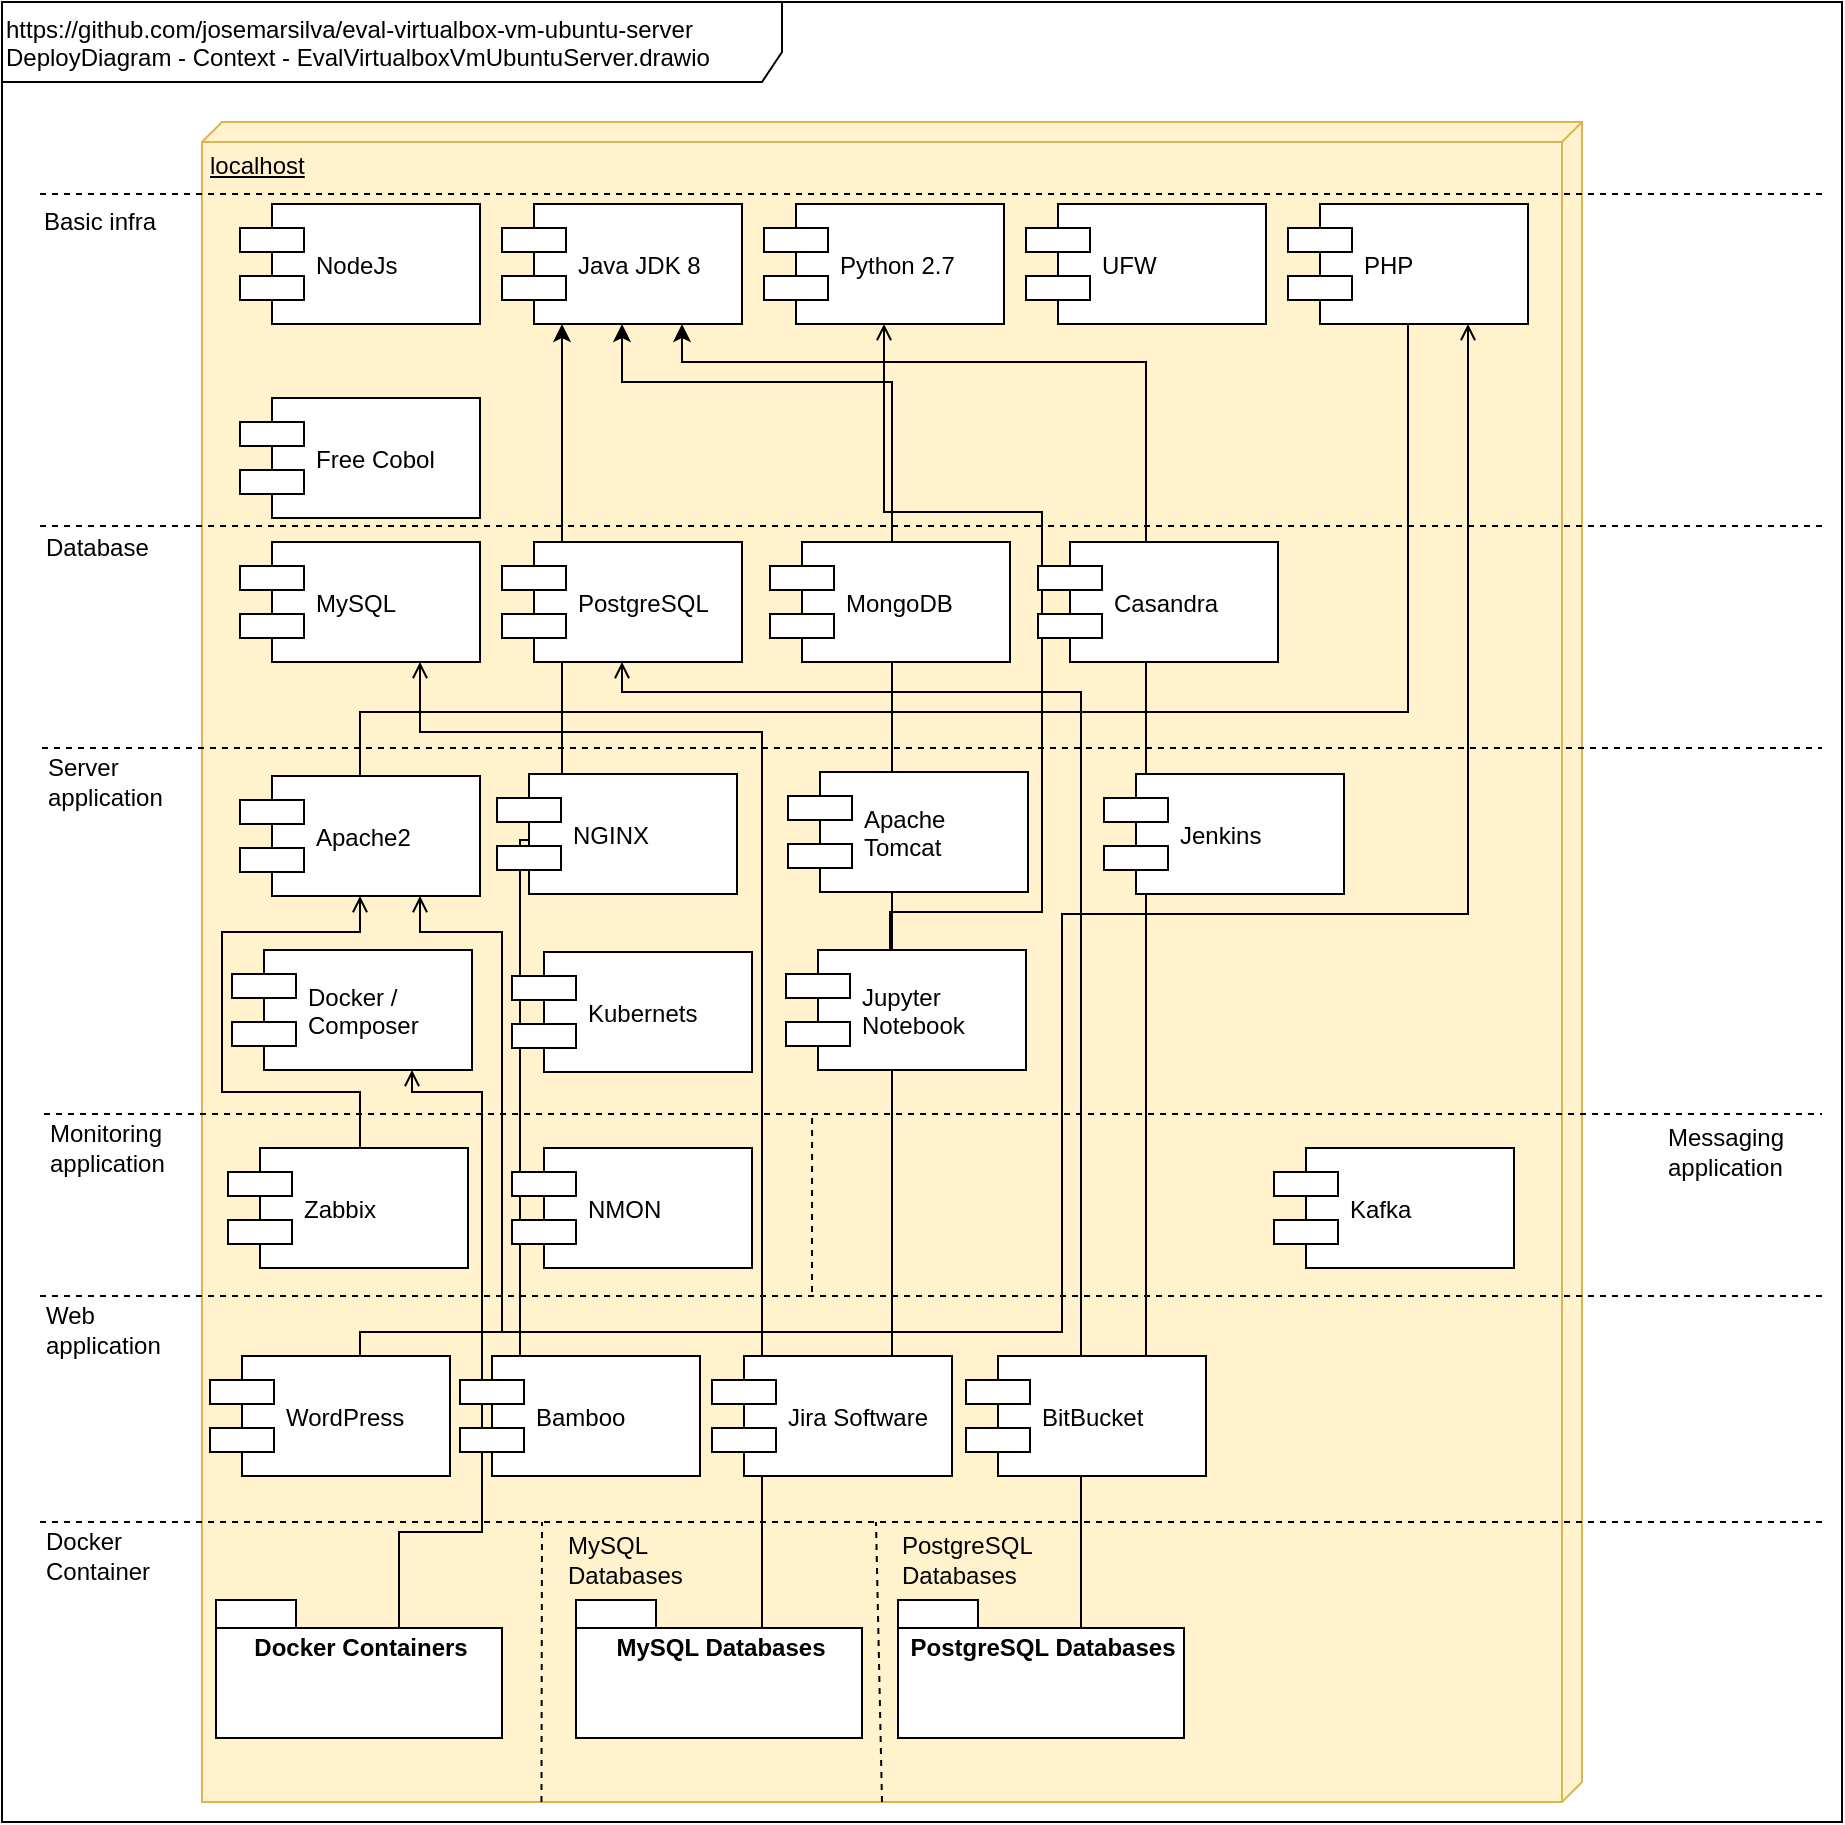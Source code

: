 <mxfile version="12.6.5" type="device"><diagram id="QjOPEnmRLiGUBtVtEes8" name="Página-1"><mxGraphModel dx="1108" dy="534" grid="1" gridSize="10" guides="1" tooltips="1" connect="1" arrows="1" fold="1" page="1" pageScale="1" pageWidth="827" pageHeight="1169" math="0" shadow="0"><root><mxCell id="0"/><mxCell id="1" parent="0"/><mxCell id="N45e1Y0BIvOrLRyRiqLC-1" value="&lt;div style=&quot;text-align: left&quot;&gt;&lt;span&gt;https://github.com/josemarsilva/eval-virtualbox-vm-ubuntu-server&lt;/span&gt;&lt;/div&gt;&lt;div style=&quot;text-align: left&quot;&gt;&lt;span&gt;DeployDiagram - Context - EvalVirtualboxVmUbuntuServer.drawio&lt;br&gt;&lt;/span&gt;&lt;/div&gt;" style="shape=umlFrame;whiteSpace=wrap;html=1;width=390;height=40;align=left;verticalAlign=top;" parent="1" vertex="1"><mxGeometry width="920" height="910" as="geometry"/></mxCell><mxCell id="N45e1Y0BIvOrLRyRiqLC-2" value="localhost" style="verticalAlign=top;align=left;spacingTop=8;spacingLeft=2;spacingRight=12;shape=cube;size=10;direction=south;fontStyle=4;html=1;fillColor=#fff2cc;strokeColor=#d6b656;" parent="1" vertex="1"><mxGeometry x="100" y="60" width="690" height="840" as="geometry"/></mxCell><mxCell id="dg2rBwe28Z6poQ3CUoge-6" style="edgeStyle=orthogonalEdgeStyle;rounded=0;orthogonalLoop=1;jettySize=auto;html=1;entryX=0.5;entryY=1;entryDx=0;entryDy=0;exitX=0.5;exitY=0;exitDx=0;exitDy=0;" edge="1" parent="1" source="dg2rBwe28Z6poQ3CUoge-5" target="N45e1Y0BIvOrLRyRiqLC-6"><mxGeometry relative="1" as="geometry"><Array as="points"><mxPoint x="445" y="677"/><mxPoint x="445" y="190"/><mxPoint x="310" y="190"/></Array></mxGeometry></mxCell><mxCell id="dg2rBwe28Z6poQ3CUoge-4" style="edgeStyle=orthogonalEdgeStyle;rounded=0;orthogonalLoop=1;jettySize=auto;html=1;entryX=0.25;entryY=1;entryDx=0;entryDy=0;exitX=0.25;exitY=0;exitDx=0;exitDy=0;" edge="1" parent="1" source="dg2rBwe28Z6poQ3CUoge-2" target="N45e1Y0BIvOrLRyRiqLC-6"><mxGeometry relative="1" as="geometry"/></mxCell><mxCell id="N45e1Y0BIvOrLRyRiqLC-3" value="NodeJs" style="shape=component;align=left;spacingLeft=36;" parent="1" vertex="1"><mxGeometry x="119" y="101" width="120" height="60" as="geometry"/></mxCell><mxCell id="N45e1Y0BIvOrLRyRiqLC-4" value="" style="line;strokeWidth=1;fillColor=none;align=left;verticalAlign=middle;spacingTop=-1;spacingLeft=3;spacingRight=3;rotatable=0;labelPosition=right;points=[];portConstraint=eastwest;dashed=1;" parent="1" vertex="1"><mxGeometry x="19" y="258" width="891" height="8" as="geometry"/></mxCell><mxCell id="N45e1Y0BIvOrLRyRiqLC-5" value="" style="line;strokeWidth=1;fillColor=none;align=left;verticalAlign=middle;spacingTop=-1;spacingLeft=3;spacingRight=3;rotatable=0;labelPosition=right;points=[];portConstraint=eastwest;dashed=1;" parent="1" vertex="1"><mxGeometry x="19" y="92" width="891" height="8" as="geometry"/></mxCell><mxCell id="N45e1Y0BIvOrLRyRiqLC-6" value="Java JDK 8" style="shape=component;align=left;spacingLeft=36;" parent="1" vertex="1"><mxGeometry x="250" y="101" width="120" height="60" as="geometry"/></mxCell><mxCell id="N45e1Y0BIvOrLRyRiqLC-7" value="Python 2.7" style="shape=component;align=left;spacingLeft=36;" parent="1" vertex="1"><mxGeometry x="381" y="101" width="120" height="60" as="geometry"/></mxCell><mxCell id="N45e1Y0BIvOrLRyRiqLC-8" value="MySQL" style="shape=component;align=left;spacingLeft=36;" parent="1" vertex="1"><mxGeometry x="119" y="270" width="120" height="60" as="geometry"/></mxCell><mxCell id="N45e1Y0BIvOrLRyRiqLC-9" value="PostgreSQL" style="shape=component;align=left;spacingLeft=36;" parent="1" vertex="1"><mxGeometry x="250" y="270" width="120" height="60" as="geometry"/></mxCell><mxCell id="N45e1Y0BIvOrLRyRiqLC-10" value="MongoDB" style="shape=component;align=left;spacingLeft=36;" parent="1" vertex="1"><mxGeometry x="384" y="270" width="120" height="60" as="geometry"/></mxCell><mxCell id="N45e1Y0BIvOrLRyRiqLC-11" value="&lt;div style=&quot;text-align: left&quot;&gt;&lt;span&gt;Database&lt;/span&gt;&lt;/div&gt;" style="text;html=1;resizable=0;autosize=1;align=left;verticalAlign=middle;points=[];fillColor=none;strokeColor=none;rounded=0;dashed=1;" parent="1" vertex="1"><mxGeometry x="20" y="263" width="70" height="20" as="geometry"/></mxCell><mxCell id="N45e1Y0BIvOrLRyRiqLC-14" value="" style="line;strokeWidth=1;fillColor=none;align=left;verticalAlign=middle;spacingTop=-1;spacingLeft=3;spacingRight=3;rotatable=0;labelPosition=right;points=[];portConstraint=eastwest;dashed=1;" parent="1" vertex="1"><mxGeometry x="20" y="369" width="890" height="8" as="geometry"/></mxCell><mxCell id="N45e1Y0BIvOrLRyRiqLC-15" value="Server &lt;br&gt;application" style="text;html=1;resizable=0;autosize=1;align=left;verticalAlign=middle;points=[];fillColor=none;strokeColor=none;rounded=0;dashed=1;" parent="1" vertex="1"><mxGeometry x="21" y="375" width="70" height="30" as="geometry"/></mxCell><mxCell id="N45e1Y0BIvOrLRyRiqLC-25" style="edgeStyle=orthogonalEdgeStyle;rounded=0;orthogonalLoop=1;jettySize=auto;html=1;endArrow=none;endFill=0;" parent="1" source="N45e1Y0BIvOrLRyRiqLC-16" target="N45e1Y0BIvOrLRyRiqLC-19" edge="1"><mxGeometry relative="1" as="geometry"><mxPoint x="703" y="235" as="targetPoint"/><Array as="points"><mxPoint x="179" y="355"/><mxPoint x="703" y="355"/></Array></mxGeometry></mxCell><mxCell id="N45e1Y0BIvOrLRyRiqLC-16" value="Apache2" style="shape=component;align=left;spacingLeft=36;" parent="1" vertex="1"><mxGeometry x="119" y="387" width="120" height="60" as="geometry"/></mxCell><mxCell id="N45e1Y0BIvOrLRyRiqLC-17" value="UFW" style="shape=component;align=left;spacingLeft=36;" parent="1" vertex="1"><mxGeometry x="512" y="101" width="120" height="60" as="geometry"/></mxCell><mxCell id="N45e1Y0BIvOrLRyRiqLC-18" value="NGINX" style="shape=component;align=left;spacingLeft=36;" parent="1" vertex="1"><mxGeometry x="247.5" y="386" width="120" height="60" as="geometry"/></mxCell><mxCell id="N45e1Y0BIvOrLRyRiqLC-19" value="PHP" style="shape=component;align=left;spacingLeft=36;" parent="1" vertex="1"><mxGeometry x="643" y="101" width="120" height="60" as="geometry"/></mxCell><mxCell id="N45e1Y0BIvOrLRyRiqLC-20" value="Apache &#10;Tomcat" style="shape=component;align=left;spacingLeft=36;" parent="1" vertex="1"><mxGeometry x="393" y="385" width="120" height="60" as="geometry"/></mxCell><mxCell id="N45e1Y0BIvOrLRyRiqLC-21" value="Basic infra" style="text;html=1;resizable=0;autosize=1;align=left;verticalAlign=middle;points=[];fillColor=none;strokeColor=none;rounded=0;dashed=1;" parent="1" vertex="1"><mxGeometry x="19" y="100" width="70" height="20" as="geometry"/></mxCell><mxCell id="N45e1Y0BIvOrLRyRiqLC-27" value="" style="line;strokeWidth=1;fillColor=none;align=left;verticalAlign=middle;spacingTop=-1;spacingLeft=3;spacingRight=3;rotatable=0;labelPosition=right;points=[];portConstraint=eastwest;dashed=1;" parent="1" vertex="1"><mxGeometry x="21" y="552" width="889" height="8" as="geometry"/></mxCell><mxCell id="N45e1Y0BIvOrLRyRiqLC-28" value="Monitoring&lt;br&gt;application&lt;br&gt;" style="text;html=1;resizable=0;autosize=1;align=left;verticalAlign=middle;points=[];fillColor=none;strokeColor=none;rounded=0;dashed=1;" parent="1" vertex="1"><mxGeometry x="22" y="558" width="70" height="30" as="geometry"/></mxCell><mxCell id="N45e1Y0BIvOrLRyRiqLC-30" value="Kubernets" style="shape=component;align=left;spacingLeft=36;" parent="1" vertex="1"><mxGeometry x="255" y="475" width="120" height="60" as="geometry"/></mxCell><mxCell id="N45e1Y0BIvOrLRyRiqLC-32" style="edgeStyle=orthogonalEdgeStyle;rounded=0;orthogonalLoop=1;jettySize=auto;html=1;entryX=0.5;entryY=1;entryDx=0;entryDy=0;endArrow=open;endFill=0;exitX=0.5;exitY=0;exitDx=0;exitDy=0;" parent="1" source="N45e1Y0BIvOrLRyRiqLC-31" target="N45e1Y0BIvOrLRyRiqLC-16" edge="1"><mxGeometry relative="1" as="geometry"><Array as="points"><mxPoint x="179" y="545"/><mxPoint x="110" y="545"/><mxPoint x="110" y="465"/><mxPoint x="179" y="465"/></Array></mxGeometry></mxCell><mxCell id="N45e1Y0BIvOrLRyRiqLC-31" value="Zabbix" style="shape=component;align=left;spacingLeft=36;" parent="1" vertex="1"><mxGeometry x="113" y="573" width="120" height="60" as="geometry"/></mxCell><mxCell id="N45e1Y0BIvOrLRyRiqLC-29" value="Docker / &#10;Composer" style="shape=component;align=left;spacingLeft=36;" parent="1" vertex="1"><mxGeometry x="115" y="474" width="120" height="60" as="geometry"/></mxCell><mxCell id="N45e1Y0BIvOrLRyRiqLC-34" value="NMON" style="shape=component;align=left;spacingLeft=36;" parent="1" vertex="1"><mxGeometry x="255" y="573" width="120" height="60" as="geometry"/></mxCell><mxCell id="N45e1Y0BIvOrLRyRiqLC-36" style="edgeStyle=orthogonalEdgeStyle;rounded=0;orthogonalLoop=1;jettySize=auto;html=1;endArrow=open;endFill=0;entryX=0.5;entryY=1;entryDx=0;entryDy=0;" parent="1" source="N45e1Y0BIvOrLRyRiqLC-35" target="N45e1Y0BIvOrLRyRiqLC-7" edge="1"><mxGeometry relative="1" as="geometry"><Array as="points"><mxPoint x="444" y="455"/><mxPoint x="520" y="455"/><mxPoint x="520" y="255"/><mxPoint x="441" y="255"/></Array><mxPoint x="441" y="235" as="targetPoint"/></mxGeometry></mxCell><mxCell id="N45e1Y0BIvOrLRyRiqLC-35" value="Jupyter &#10;Notebook" style="shape=component;align=left;spacingLeft=36;" parent="1" vertex="1"><mxGeometry x="392" y="474" width="120" height="60" as="geometry"/></mxCell><mxCell id="N45e1Y0BIvOrLRyRiqLC-37" value="" style="line;strokeWidth=1;fillColor=none;align=left;verticalAlign=middle;spacingTop=-1;spacingLeft=3;spacingRight=3;rotatable=0;labelPosition=right;points=[];portConstraint=eastwest;dashed=1;" parent="1" vertex="1"><mxGeometry x="19" y="643" width="891" height="8" as="geometry"/></mxCell><mxCell id="N45e1Y0BIvOrLRyRiqLC-38" value="Web&lt;br&gt;application&lt;br&gt;" style="text;html=1;resizable=0;autosize=1;align=left;verticalAlign=middle;points=[];fillColor=none;strokeColor=none;rounded=0;dashed=1;" parent="1" vertex="1"><mxGeometry x="20" y="649" width="70" height="30" as="geometry"/></mxCell><mxCell id="N45e1Y0BIvOrLRyRiqLC-40" value="Kafka" style="shape=component;align=left;spacingLeft=36;" parent="1" vertex="1"><mxGeometry x="636" y="573" width="120" height="60" as="geometry"/></mxCell><mxCell id="jjxSBJ16hvwtvMi2hzRo-2" value="Messaging&lt;br&gt;application&lt;br&gt;" style="text;html=1;resizable=0;autosize=1;align=left;verticalAlign=middle;points=[];fillColor=none;strokeColor=none;rounded=0;dashed=1;" parent="1" vertex="1"><mxGeometry x="831" y="560" width="70" height="30" as="geometry"/></mxCell><mxCell id="jjxSBJ16hvwtvMi2hzRo-4" value="" style="endArrow=none;dashed=1;html=1;entryX=0.432;entryY=0.5;entryDx=0;entryDy=0;entryPerimeter=0;" parent="1" target="N45e1Y0BIvOrLRyRiqLC-27" edge="1"><mxGeometry width="50" height="50" relative="1" as="geometry"><mxPoint x="405" y="645" as="sourcePoint"/><mxPoint x="590" y="685" as="targetPoint"/></mxGeometry></mxCell><mxCell id="jjxSBJ16hvwtvMi2hzRo-6" style="edgeStyle=orthogonalEdgeStyle;rounded=0;orthogonalLoop=1;jettySize=auto;html=1;entryX=0.75;entryY=1;entryDx=0;entryDy=0;endArrow=open;endFill=0;" parent="1" source="jjxSBJ16hvwtvMi2hzRo-5" target="N45e1Y0BIvOrLRyRiqLC-16" edge="1"><mxGeometry relative="1" as="geometry"><Array as="points"><mxPoint x="179" y="665"/><mxPoint x="250" y="665"/><mxPoint x="250" y="465"/><mxPoint x="209" y="465"/></Array></mxGeometry></mxCell><mxCell id="jjxSBJ16hvwtvMi2hzRo-7" style="edgeStyle=orthogonalEdgeStyle;rounded=0;orthogonalLoop=1;jettySize=auto;html=1;endArrow=open;endFill=0;exitX=0.5;exitY=0;exitDx=0;exitDy=0;" parent="1" source="jjxSBJ16hvwtvMi2hzRo-5" target="N45e1Y0BIvOrLRyRiqLC-19" edge="1"><mxGeometry relative="1" as="geometry"><Array as="points"><mxPoint x="179" y="677"/><mxPoint x="179" y="665"/><mxPoint x="530" y="665"/><mxPoint x="530" y="456"/><mxPoint x="733" y="456"/></Array><mxPoint x="733" y="235" as="targetPoint"/></mxGeometry></mxCell><mxCell id="jjxSBJ16hvwtvMi2hzRo-5" value="WordPress" style="shape=component;align=left;spacingLeft=36;" parent="1" vertex="1"><mxGeometry x="104" y="677" width="120" height="60" as="geometry"/></mxCell><mxCell id="jjxSBJ16hvwtvMi2hzRo-8" value="" style="line;strokeWidth=1;fillColor=none;align=left;verticalAlign=middle;spacingTop=-1;spacingLeft=3;spacingRight=3;rotatable=0;labelPosition=right;points=[];portConstraint=eastwest;dashed=1;" parent="1" vertex="1"><mxGeometry x="19" y="756" width="891" height="8" as="geometry"/></mxCell><mxCell id="jjxSBJ16hvwtvMi2hzRo-9" value="Docker &lt;br&gt;Container&lt;br&gt;" style="text;html=1;resizable=0;autosize=1;align=left;verticalAlign=middle;points=[];fillColor=none;strokeColor=none;rounded=0;dashed=1;" parent="1" vertex="1"><mxGeometry x="20" y="762" width="70" height="30" as="geometry"/></mxCell><mxCell id="jjxSBJ16hvwtvMi2hzRo-11" style="edgeStyle=orthogonalEdgeStyle;rounded=0;orthogonalLoop=1;jettySize=auto;html=1;entryX=0.75;entryY=1;entryDx=0;entryDy=0;endArrow=open;endFill=0;exitX=0;exitY=0;exitDx=91.5;exitDy=14;exitPerimeter=0;" parent="1" source="7NOW7wccANib8WpZikjN-1" target="N45e1Y0BIvOrLRyRiqLC-29" edge="1"><mxGeometry relative="1" as="geometry"><Array as="points"><mxPoint x="199" y="765"/><mxPoint x="240" y="765"/><mxPoint x="240" y="545"/><mxPoint x="205" y="545"/></Array><mxPoint x="179" y="773" as="sourcePoint"/></mxGeometry></mxCell><mxCell id="7NOW7wccANib8WpZikjN-1" value="Docker Containers" style="shape=folder;fontStyle=1;spacingTop=10;tabWidth=40;tabHeight=14;tabPosition=left;html=1;verticalAlign=top;" parent="1" vertex="1"><mxGeometry x="107" y="799" width="143" height="69" as="geometry"/></mxCell><mxCell id="v6dHp6RgdIYZv0Ce_4uz-1" value="" style="endArrow=none;dashed=1;html=1;entryX=0.432;entryY=0.5;entryDx=0;entryDy=0;entryPerimeter=0;exitX=1;exitY=0.754;exitDx=0;exitDy=0;exitPerimeter=0;" parent="1" edge="1" source="N45e1Y0BIvOrLRyRiqLC-2"><mxGeometry width="50" height="50" relative="1" as="geometry"><mxPoint x="270" y="875" as="sourcePoint"/><mxPoint x="270" y="760" as="targetPoint"/></mxGeometry></mxCell><mxCell id="v6dHp6RgdIYZv0Ce_4uz-2" value="MySQL&lt;br&gt;Databases&lt;br&gt;" style="text;html=1;resizable=0;autosize=1;align=left;verticalAlign=middle;points=[];fillColor=none;strokeColor=none;rounded=0;dashed=1;" parent="1" vertex="1"><mxGeometry x="281" y="764" width="70" height="30" as="geometry"/></mxCell><mxCell id="v6dHp6RgdIYZv0Ce_4uz-3" style="edgeStyle=orthogonalEdgeStyle;rounded=0;orthogonalLoop=1;jettySize=auto;html=1;entryX=0.75;entryY=1;entryDx=0;entryDy=0;endArrow=open;endFill=0;exitX=0;exitY=0;exitDx=91.5;exitDy=14;exitPerimeter=0;" parent="1" source="v6dHp6RgdIYZv0Ce_4uz-4" target="N45e1Y0BIvOrLRyRiqLC-8" edge="1"><mxGeometry relative="1" as="geometry"><Array as="points"><mxPoint x="380" y="813"/><mxPoint x="380" y="365"/><mxPoint x="209" y="365"/></Array><mxPoint x="361.5" y="797" as="sourcePoint"/><mxPoint x="387.5" y="558" as="targetPoint"/></mxGeometry></mxCell><mxCell id="v6dHp6RgdIYZv0Ce_4uz-4" value="MySQL Databases" style="shape=folder;fontStyle=1;spacingTop=10;tabWidth=40;tabHeight=14;tabPosition=left;html=1;verticalAlign=top;" parent="1" vertex="1"><mxGeometry x="287" y="799" width="143" height="69" as="geometry"/></mxCell><mxCell id="v6dHp6RgdIYZv0Ce_4uz-5" value="" style="endArrow=none;dashed=1;html=1;entryX=0.432;entryY=0.5;entryDx=0;entryDy=0;entryPerimeter=0;exitX=0;exitY=0;exitDx=840;exitDy=350;exitPerimeter=0;" parent="1" edge="1" source="N45e1Y0BIvOrLRyRiqLC-2"><mxGeometry width="50" height="50" relative="1" as="geometry"><mxPoint x="437" y="875" as="sourcePoint"/><mxPoint x="437" y="760" as="targetPoint"/></mxGeometry></mxCell><mxCell id="v6dHp6RgdIYZv0Ce_4uz-6" value="PostgreSQL&lt;br&gt;Databases&lt;br&gt;" style="text;html=1;resizable=0;autosize=1;align=left;verticalAlign=middle;points=[];fillColor=none;strokeColor=none;rounded=0;dashed=1;" parent="1" vertex="1"><mxGeometry x="448" y="764" width="80" height="30" as="geometry"/></mxCell><mxCell id="v6dHp6RgdIYZv0Ce_4uz-7" value="PostgreSQL Databases" style="shape=folder;fontStyle=1;spacingTop=10;tabWidth=40;tabHeight=14;tabPosition=left;html=1;verticalAlign=top;" parent="1" vertex="1"><mxGeometry x="448" y="799" width="143" height="69" as="geometry"/></mxCell><mxCell id="v6dHp6RgdIYZv0Ce_4uz-8" style="rounded=0;orthogonalLoop=1;jettySize=auto;html=1;entryX=0.5;entryY=1;entryDx=0;entryDy=0;endArrow=open;endFill=0;exitX=0;exitY=0;exitDx=91.5;exitDy=14;exitPerimeter=0;edgeStyle=orthogonalEdgeStyle;" parent="1" source="v6dHp6RgdIYZv0Ce_4uz-7" target="N45e1Y0BIvOrLRyRiqLC-9" edge="1"><mxGeometry relative="1" as="geometry"><Array as="points"><mxPoint x="540" y="345"/><mxPoint x="310" y="345"/></Array><mxPoint x="389" y="823" as="sourcePoint"/><mxPoint x="219" y="340" as="targetPoint"/></mxGeometry></mxCell><mxCell id="dg2rBwe28Z6poQ3CUoge-1" value="Free Cobol" style="shape=component;align=left;spacingLeft=36;" vertex="1" parent="1"><mxGeometry x="119" y="198" width="120" height="60" as="geometry"/></mxCell><mxCell id="dg2rBwe28Z6poQ3CUoge-2" value="Bamboo" style="shape=component;align=left;spacingLeft=36;" vertex="1" parent="1"><mxGeometry x="229" y="677" width="120" height="60" as="geometry"/></mxCell><mxCell id="dg2rBwe28Z6poQ3CUoge-5" value="Jira Software" style="shape=component;align=left;spacingLeft=36;" vertex="1" parent="1"><mxGeometry x="355" y="677" width="120" height="60" as="geometry"/></mxCell><mxCell id="dg2rBwe28Z6poQ3CUoge-8" style="edgeStyle=orthogonalEdgeStyle;rounded=0;orthogonalLoop=1;jettySize=auto;html=1;entryX=0.75;entryY=1;entryDx=0;entryDy=0;exitX=0.75;exitY=0;exitDx=0;exitDy=0;" edge="1" parent="1" source="dg2rBwe28Z6poQ3CUoge-7" target="N45e1Y0BIvOrLRyRiqLC-6"><mxGeometry relative="1" as="geometry"><Array as="points"><mxPoint x="572" y="180"/><mxPoint x="340" y="180"/></Array></mxGeometry></mxCell><mxCell id="dg2rBwe28Z6poQ3CUoge-7" value="BitBucket" style="shape=component;align=left;spacingLeft=36;" vertex="1" parent="1"><mxGeometry x="482" y="677" width="120" height="60" as="geometry"/></mxCell><mxCell id="N45e1Y0BIvOrLRyRiqLC-13" value="Casandra" style="shape=component;align=left;spacingLeft=36;" parent="1" vertex="1"><mxGeometry x="518" y="270" width="120" height="60" as="geometry"/></mxCell><mxCell id="N45e1Y0BIvOrLRyRiqLC-22" value="Jenkins" style="shape=component;align=left;spacingLeft=36;" parent="1" vertex="1"><mxGeometry x="551" y="386" width="120" height="60" as="geometry"/></mxCell></root></mxGraphModel></diagram></mxfile>